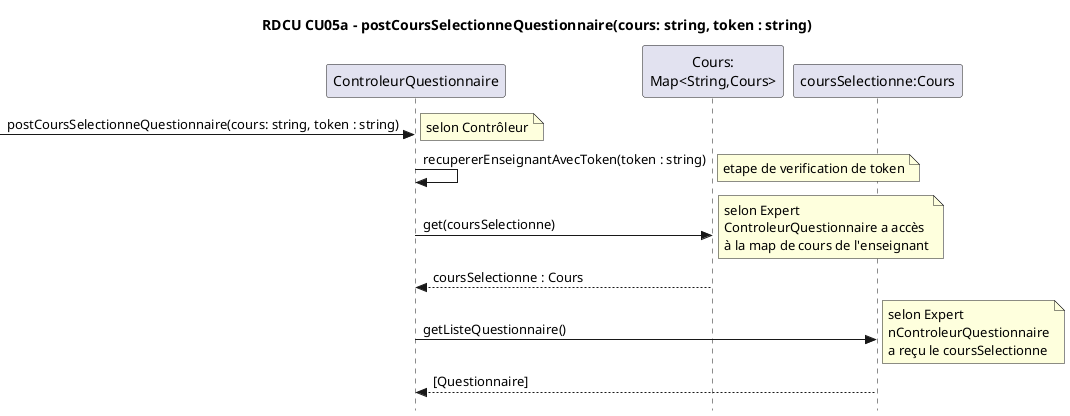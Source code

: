 @startuml RDCU CU05a
skinparam style strictuml
hide empty members
title RDCU CU05a - postCoursSelectionneQuestionnaire(cours: string, token : string)

participant "ControleurQuestionnaire" as cq
participant "Cours:\nMap<String,Cours>" as sc
participant "coursSelectionne:Cours" as c

->cq : postCoursSelectionneQuestionnaire(cours: string, token : string)
note right : selon Contrôleur
cq->cq : recupererEnseignantAvecToken(token : string)
note right : etape de verification de token
cq->sc : get(coursSelectionne)
note right : selon Expert\nControleurQuestionnaire a accès\nà la map de cours de l'enseignant
sc-->cq : coursSelectionne : Cours
cq->c : getListeQuestionnaire()
note right : selon Expert\nnControleurQuestionnaire\na reçu le coursSelectionne
c-->cq : [Questionnaire]
@enduml
